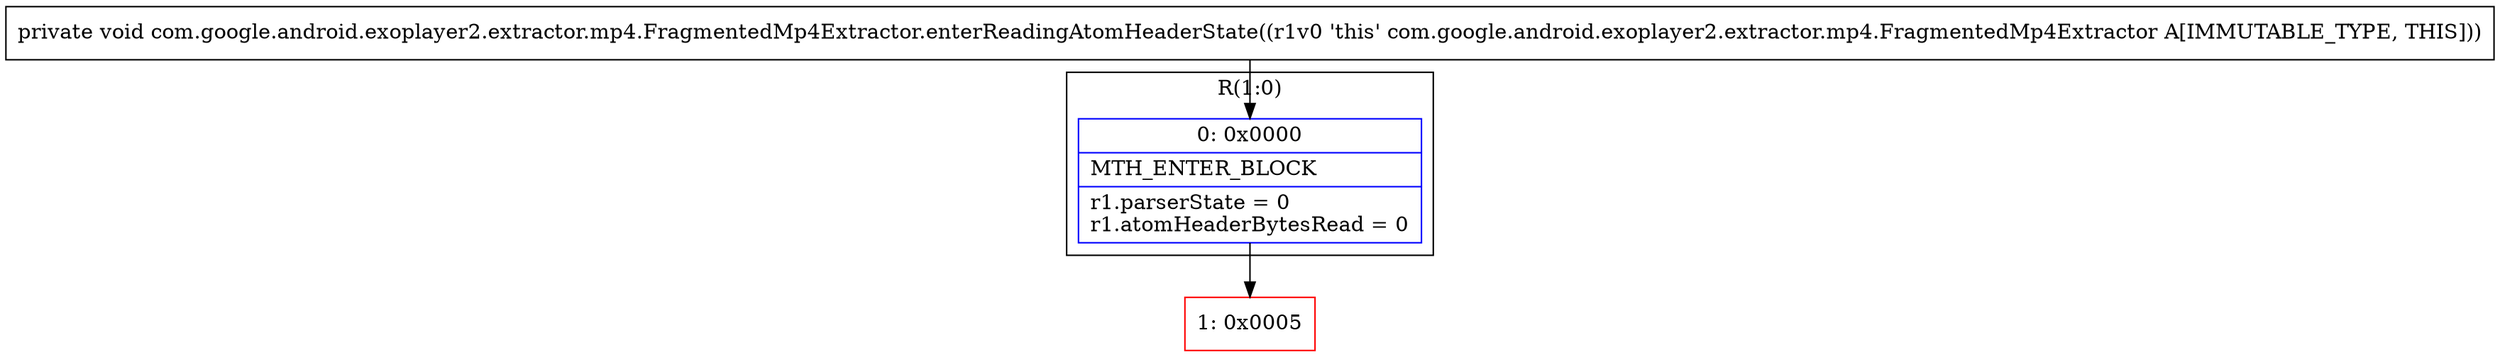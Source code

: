 digraph "CFG forcom.google.android.exoplayer2.extractor.mp4.FragmentedMp4Extractor.enterReadingAtomHeaderState()V" {
subgraph cluster_Region_830730702 {
label = "R(1:0)";
node [shape=record,color=blue];
Node_0 [shape=record,label="{0\:\ 0x0000|MTH_ENTER_BLOCK\l|r1.parserState = 0\lr1.atomHeaderBytesRead = 0\l}"];
}
Node_1 [shape=record,color=red,label="{1\:\ 0x0005}"];
MethodNode[shape=record,label="{private void com.google.android.exoplayer2.extractor.mp4.FragmentedMp4Extractor.enterReadingAtomHeaderState((r1v0 'this' com.google.android.exoplayer2.extractor.mp4.FragmentedMp4Extractor A[IMMUTABLE_TYPE, THIS])) }"];
MethodNode -> Node_0;
Node_0 -> Node_1;
}

